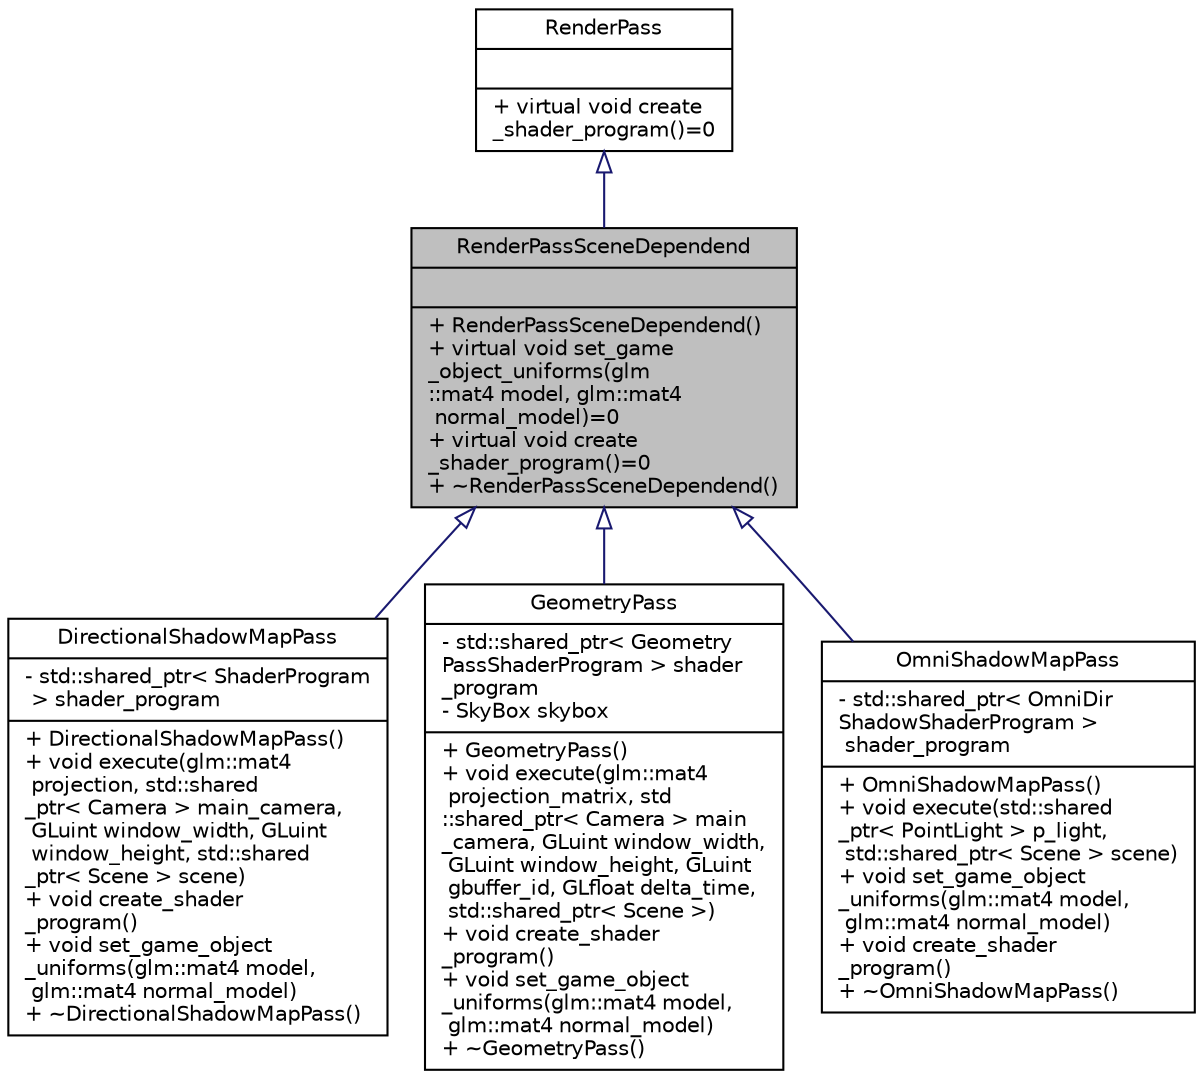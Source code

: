 digraph "RenderPassSceneDependend"
{
 // INTERACTIVE_SVG=YES
 // LATEX_PDF_SIZE
  bgcolor="transparent";
  edge [fontname="Helvetica",fontsize="10",labelfontname="Helvetica",labelfontsize="10"];
  node [fontname="Helvetica",fontsize="10",shape=record];
  Node1 [label="{RenderPassSceneDependend\n||+  RenderPassSceneDependend()\l+ virtual void set_game\l_object_uniforms(glm\l::mat4 model, glm::mat4\l normal_model)=0\l+ virtual void create\l_shader_program()=0\l+  ~RenderPassSceneDependend()\l}",height=0.2,width=0.4,color="black", fillcolor="grey75", style="filled", fontcolor="black",tooltip=" "];
  Node2 -> Node1 [dir="back",color="midnightblue",fontsize="10",style="solid",arrowtail="onormal"];
  Node2 [label="{RenderPass\n||+ virtual void create\l_shader_program()=0\l}",height=0.2,width=0.4,color="black",URL="$d8/d96/class_render_pass.html",tooltip=" "];
  Node1 -> Node3 [dir="back",color="midnightblue",fontsize="10",style="solid",arrowtail="onormal"];
  Node3 [label="{DirectionalShadowMapPass\n|- std::shared_ptr\< ShaderProgram\l \> shader_program\l|+  DirectionalShadowMapPass()\l+ void execute(glm::mat4\l projection, std::shared\l_ptr\< Camera \> main_camera,\l GLuint window_width, GLuint\l window_height, std::shared\l_ptr\< Scene \> scene)\l+ void create_shader\l_program()\l+ void set_game_object\l_uniforms(glm::mat4 model,\l glm::mat4 normal_model)\l+  ~DirectionalShadowMapPass()\l}",height=0.2,width=0.4,color="black",URL="$de/d56/class_directional_shadow_map_pass.html",tooltip=" "];
  Node1 -> Node4 [dir="back",color="midnightblue",fontsize="10",style="solid",arrowtail="onormal"];
  Node4 [label="{GeometryPass\n|- std::shared_ptr\< Geometry\lPassShaderProgram \> shader\l_program\l- SkyBox skybox\l|+  GeometryPass()\l+ void execute(glm::mat4\l projection_matrix, std\l::shared_ptr\< Camera \> main\l_camera, GLuint window_width,\l GLuint window_height, GLuint\l gbuffer_id, GLfloat delta_time,\l std::shared_ptr\< Scene \>)\l+ void create_shader\l_program()\l+ void set_game_object\l_uniforms(glm::mat4 model,\l glm::mat4 normal_model)\l+  ~GeometryPass()\l}",height=0.2,width=0.4,color="black",URL="$df/d74/class_geometry_pass.html",tooltip=" "];
  Node1 -> Node5 [dir="back",color="midnightblue",fontsize="10",style="solid",arrowtail="onormal"];
  Node5 [label="{OmniShadowMapPass\n|- std::shared_ptr\< OmniDir\lShadowShaderProgram \>\l shader_program\l|+  OmniShadowMapPass()\l+ void execute(std::shared\l_ptr\< PointLight \> p_light,\l std::shared_ptr\< Scene \> scene)\l+ void set_game_object\l_uniforms(glm::mat4 model,\l glm::mat4 normal_model)\l+ void create_shader\l_program()\l+  ~OmniShadowMapPass()\l}",height=0.2,width=0.4,color="black",URL="$d0/d1d/class_omni_shadow_map_pass.html",tooltip=" "];
}
